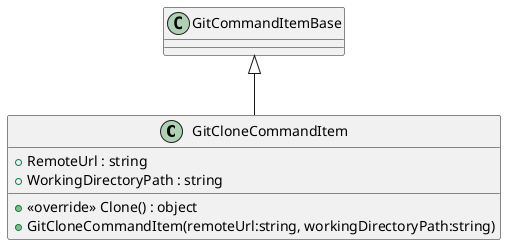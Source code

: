 @startuml
class GitCloneCommandItem {
    + RemoteUrl : string
    + WorkingDirectoryPath : string
    + <<override>> Clone() : object
    + GitCloneCommandItem(remoteUrl:string, workingDirectoryPath:string)
}
GitCommandItemBase <|-- GitCloneCommandItem
@enduml
